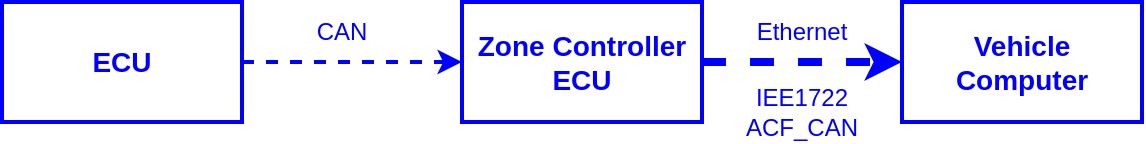 <mxfile version="24.7.8">
  <diagram name="Page-1" id="jBstQ8vcSfqucSXrmXBp">
    <mxGraphModel dx="1114" dy="834" grid="1" gridSize="10" guides="1" tooltips="1" connect="1" arrows="1" fold="1" page="1" pageScale="1" pageWidth="850" pageHeight="1100" math="0" shadow="0">
      <root>
        <mxCell id="0" />
        <mxCell id="1" parent="0" />
        <mxCell id="y-ldr0s-KFTu8dkVpu-x-8" style="edgeStyle=orthogonalEdgeStyle;rounded=0;orthogonalLoop=1;jettySize=auto;html=1;exitX=1;exitY=0.5;exitDx=0;exitDy=0;strokeWidth=2;strokeColor=#0000FF;dashed=1;" edge="1" parent="1" source="y-ldr0s-KFTu8dkVpu-x-5" target="y-ldr0s-KFTu8dkVpu-x-6">
          <mxGeometry relative="1" as="geometry" />
        </mxCell>
        <mxCell id="y-ldr0s-KFTu8dkVpu-x-5" value="&lt;font color=&quot;#0000ff&quot; style=&quot;font-size: 14px;&quot;&gt;&lt;b&gt;ECU&lt;/b&gt;&lt;/font&gt;" style="rounded=0;whiteSpace=wrap;html=1;strokeWidth=2;strokeColor=#0000FF;fillColor=none;" vertex="1" parent="1">
          <mxGeometry x="20" y="160" width="120" height="60" as="geometry" />
        </mxCell>
        <mxCell id="y-ldr0s-KFTu8dkVpu-x-11" style="edgeStyle=orthogonalEdgeStyle;rounded=0;orthogonalLoop=1;jettySize=auto;html=1;exitX=1;exitY=0.5;exitDx=0;exitDy=0;strokeWidth=4;strokeColor=#0000FF;dashed=1;" edge="1" parent="1" source="y-ldr0s-KFTu8dkVpu-x-6" target="y-ldr0s-KFTu8dkVpu-x-7">
          <mxGeometry relative="1" as="geometry" />
        </mxCell>
        <mxCell id="y-ldr0s-KFTu8dkVpu-x-6" value="&lt;font color=&quot;#0000ff&quot; style=&quot;font-size: 14px;&quot;&gt;&lt;b&gt;Zone Controller ECU&lt;/b&gt;&lt;/font&gt;" style="rounded=0;whiteSpace=wrap;html=1;strokeWidth=2;strokeColor=#0000FF;fillColor=none;" vertex="1" parent="1">
          <mxGeometry x="250" y="160" width="120" height="60" as="geometry" />
        </mxCell>
        <mxCell id="y-ldr0s-KFTu8dkVpu-x-7" value="&lt;font color=&quot;#0000ff&quot; style=&quot;font-size: 14px;&quot;&gt;&lt;b&gt;Vehicle Computer&lt;/b&gt;&lt;/font&gt;" style="rounded=0;whiteSpace=wrap;html=1;strokeWidth=2;strokeColor=#0000FF;fillColor=none;" vertex="1" parent="1">
          <mxGeometry x="470" y="160" width="120" height="60" as="geometry" />
        </mxCell>
        <mxCell id="y-ldr0s-KFTu8dkVpu-x-9" value="CAN" style="text;html=1;align=center;verticalAlign=middle;whiteSpace=wrap;rounded=0;fontColor=#0000FF;" vertex="1" parent="1">
          <mxGeometry x="160" y="160" width="60" height="30" as="geometry" />
        </mxCell>
        <mxCell id="y-ldr0s-KFTu8dkVpu-x-10" value="Ethernet" style="text;html=1;align=center;verticalAlign=middle;whiteSpace=wrap;rounded=0;fontColor=#0000FF;" vertex="1" parent="1">
          <mxGeometry x="390" y="160" width="60" height="30" as="geometry" />
        </mxCell>
        <mxCell id="y-ldr0s-KFTu8dkVpu-x-12" value="IEE1722&lt;div&gt;ACF_CAN&lt;/div&gt;" style="text;html=1;align=center;verticalAlign=middle;whiteSpace=wrap;rounded=0;fontColor=#0000FF;" vertex="1" parent="1">
          <mxGeometry x="390" y="200" width="60" height="30" as="geometry" />
        </mxCell>
      </root>
    </mxGraphModel>
  </diagram>
</mxfile>
